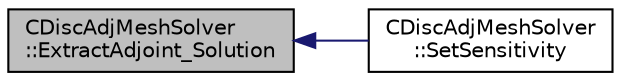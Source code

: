digraph "CDiscAdjMeshSolver::ExtractAdjoint_Solution"
{
  edge [fontname="Helvetica",fontsize="10",labelfontname="Helvetica",labelfontsize="10"];
  node [fontname="Helvetica",fontsize="10",shape=record];
  rankdir="LR";
  Node46 [label="CDiscAdjMeshSolver\l::ExtractAdjoint_Solution",height=0.2,width=0.4,color="black", fillcolor="grey75", style="filled", fontcolor="black"];
  Node46 -> Node47 [dir="back",color="midnightblue",fontsize="10",style="solid",fontname="Helvetica"];
  Node47 [label="CDiscAdjMeshSolver\l::SetSensitivity",height=0.2,width=0.4,color="black", fillcolor="white", style="filled",URL="$class_c_disc_adj_mesh_solver.html#af4974e3eef0efa3bbfeba565a051a179",tooltip="Extract and set the geometrical sensitivity. "];
}
